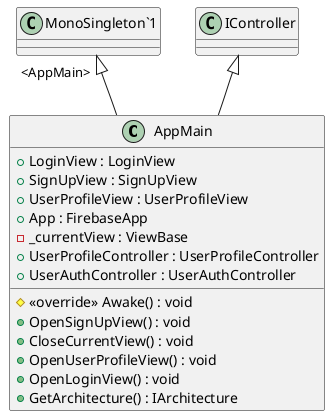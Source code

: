 @startuml
class AppMain {
    + LoginView : LoginView
    + SignUpView : SignUpView
    + UserProfileView : UserProfileView
    + App : FirebaseApp
    - _currentView : ViewBase
    + UserProfileController : UserProfileController
    + UserAuthController : UserAuthController
    # <<override>> Awake() : void
    + OpenSignUpView() : void
    + CloseCurrentView() : void
    + OpenUserProfileView() : void
    + OpenLoginView() : void
    + GetArchitecture() : IArchitecture
}
"MonoSingleton`1" "<AppMain>" <|-- AppMain
IController <|-- AppMain
@enduml
